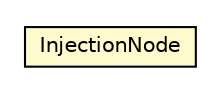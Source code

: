 #!/usr/local/bin/dot
#
# Class diagram 
# Generated by UMLGraph version 5.1 (http://www.umlgraph.org/)
#

digraph G {
	edge [fontname="Helvetica",fontsize=10,labelfontname="Helvetica",labelfontsize=10];
	node [fontname="Helvetica",fontsize=10,shape=plaintext];
	nodesep=0.25;
	ranksep=0.5;
	// org.androidtransfuse.model.InjectionNode
	c8818 [label=<<table title="org.androidtransfuse.model.InjectionNode" border="0" cellborder="1" cellspacing="0" cellpadding="2" port="p" bgcolor="lemonChiffon" href="./InjectionNode.html">
		<tr><td><table border="0" cellspacing="0" cellpadding="1">
<tr><td align="center" balign="center"> InjectionNode </td></tr>
		</table></td></tr>
		</table>>, fontname="Helvetica", fontcolor="black", fontsize=10.0];
}

